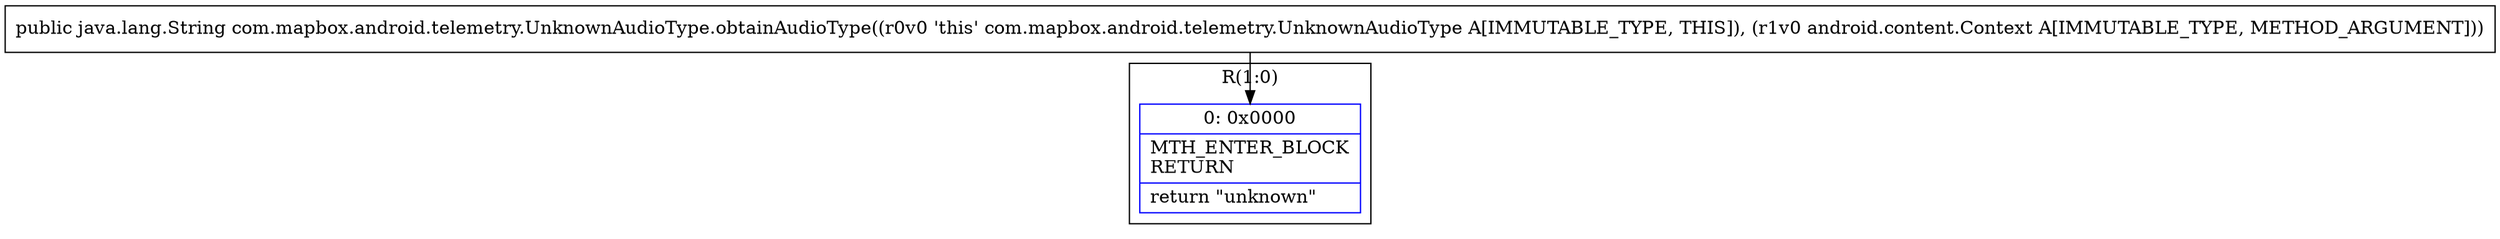 digraph "CFG forcom.mapbox.android.telemetry.UnknownAudioType.obtainAudioType(Landroid\/content\/Context;)Ljava\/lang\/String;" {
subgraph cluster_Region_1286026382 {
label = "R(1:0)";
node [shape=record,color=blue];
Node_0 [shape=record,label="{0\:\ 0x0000|MTH_ENTER_BLOCK\lRETURN\l|return \"unknown\"\l}"];
}
MethodNode[shape=record,label="{public java.lang.String com.mapbox.android.telemetry.UnknownAudioType.obtainAudioType((r0v0 'this' com.mapbox.android.telemetry.UnknownAudioType A[IMMUTABLE_TYPE, THIS]), (r1v0 android.content.Context A[IMMUTABLE_TYPE, METHOD_ARGUMENT])) }"];
MethodNode -> Node_0;
}

